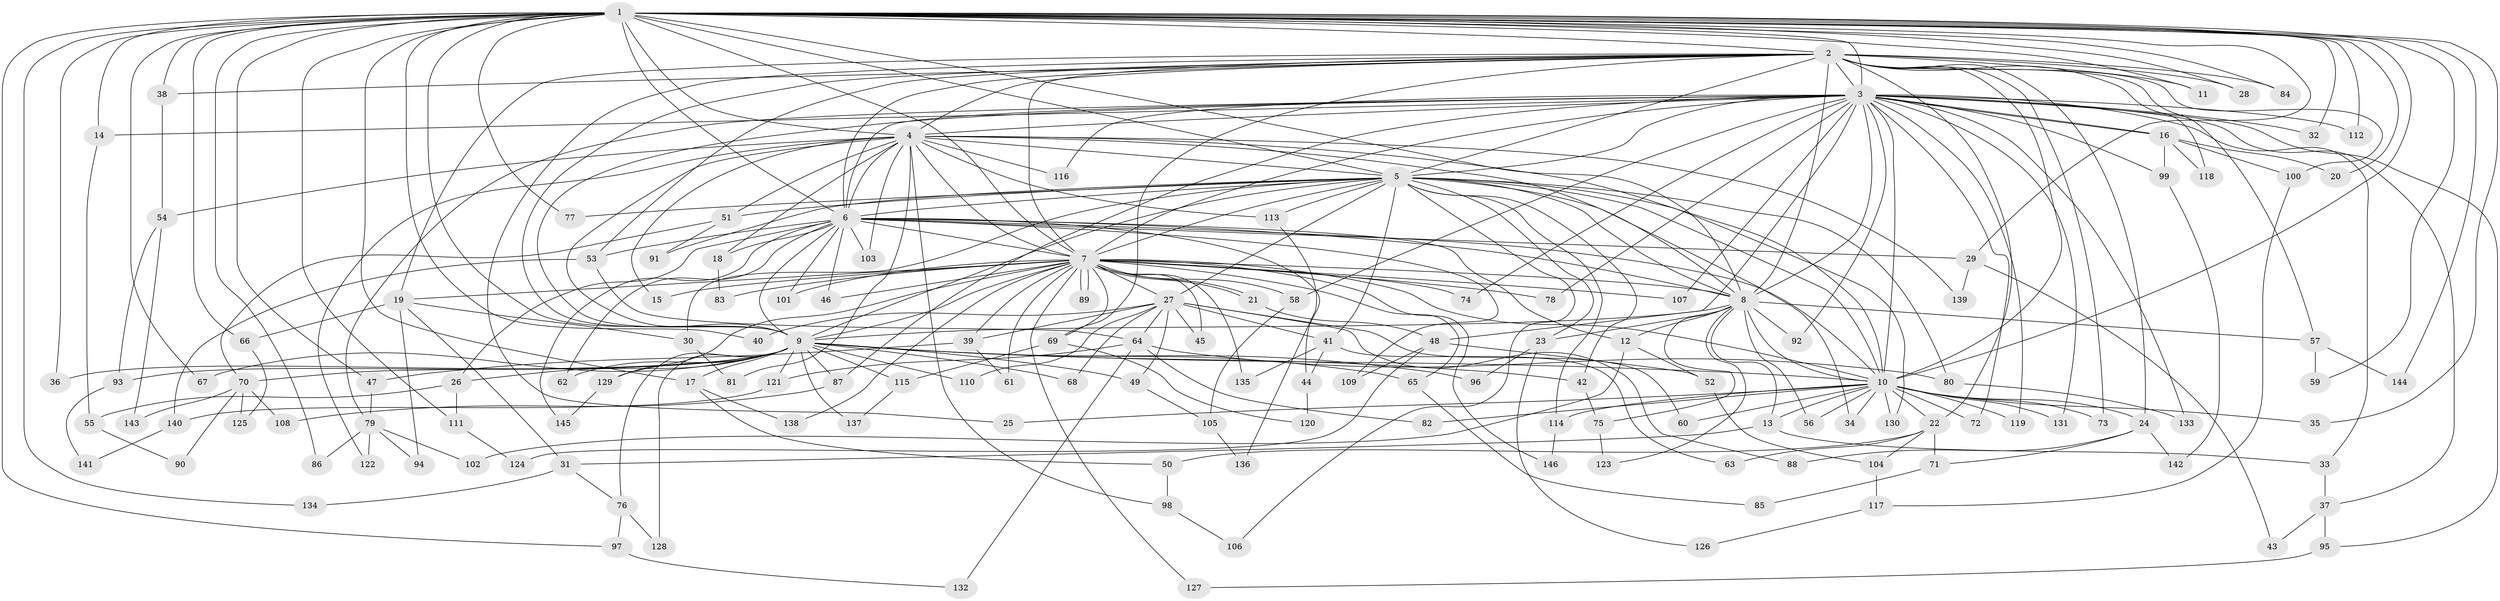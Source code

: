 // coarse degree distribution, {1: 0.4418604651162791, 2: 0.4418604651162791, 21: 0.023255813953488372, 26: 0.023255813953488372, 3: 0.046511627906976744, 16: 0.023255813953488372}
// Generated by graph-tools (version 1.1) at 2025/49/03/04/25 21:49:59]
// undirected, 146 vertices, 317 edges
graph export_dot {
graph [start="1"]
  node [color=gray90,style=filled];
  1;
  2;
  3;
  4;
  5;
  6;
  7;
  8;
  9;
  10;
  11;
  12;
  13;
  14;
  15;
  16;
  17;
  18;
  19;
  20;
  21;
  22;
  23;
  24;
  25;
  26;
  27;
  28;
  29;
  30;
  31;
  32;
  33;
  34;
  35;
  36;
  37;
  38;
  39;
  40;
  41;
  42;
  43;
  44;
  45;
  46;
  47;
  48;
  49;
  50;
  51;
  52;
  53;
  54;
  55;
  56;
  57;
  58;
  59;
  60;
  61;
  62;
  63;
  64;
  65;
  66;
  67;
  68;
  69;
  70;
  71;
  72;
  73;
  74;
  75;
  76;
  77;
  78;
  79;
  80;
  81;
  82;
  83;
  84;
  85;
  86;
  87;
  88;
  89;
  90;
  91;
  92;
  93;
  94;
  95;
  96;
  97;
  98;
  99;
  100;
  101;
  102;
  103;
  104;
  105;
  106;
  107;
  108;
  109;
  110;
  111;
  112;
  113;
  114;
  115;
  116;
  117;
  118;
  119;
  120;
  121;
  122;
  123;
  124;
  125;
  126;
  127;
  128;
  129;
  130;
  131;
  132;
  133;
  134;
  135;
  136;
  137;
  138;
  139;
  140;
  141;
  142;
  143;
  144;
  145;
  146;
  1 -- 2;
  1 -- 3;
  1 -- 4;
  1 -- 5;
  1 -- 6;
  1 -- 7;
  1 -- 8;
  1 -- 9;
  1 -- 10;
  1 -- 11;
  1 -- 14;
  1 -- 17;
  1 -- 20;
  1 -- 28;
  1 -- 29;
  1 -- 32;
  1 -- 35;
  1 -- 36;
  1 -- 38;
  1 -- 40;
  1 -- 47;
  1 -- 59;
  1 -- 66;
  1 -- 67;
  1 -- 77;
  1 -- 84;
  1 -- 86;
  1 -- 97;
  1 -- 111;
  1 -- 112;
  1 -- 134;
  1 -- 144;
  2 -- 3;
  2 -- 4;
  2 -- 5;
  2 -- 6;
  2 -- 7;
  2 -- 8;
  2 -- 9;
  2 -- 10;
  2 -- 11;
  2 -- 19;
  2 -- 22;
  2 -- 24;
  2 -- 25;
  2 -- 28;
  2 -- 38;
  2 -- 53;
  2 -- 57;
  2 -- 69;
  2 -- 73;
  2 -- 84;
  2 -- 100;
  2 -- 118;
  3 -- 4;
  3 -- 5;
  3 -- 6;
  3 -- 7;
  3 -- 8;
  3 -- 9;
  3 -- 10;
  3 -- 14;
  3 -- 16;
  3 -- 16;
  3 -- 32;
  3 -- 33;
  3 -- 37;
  3 -- 48;
  3 -- 58;
  3 -- 72;
  3 -- 74;
  3 -- 78;
  3 -- 79;
  3 -- 87;
  3 -- 92;
  3 -- 95;
  3 -- 99;
  3 -- 107;
  3 -- 112;
  3 -- 116;
  3 -- 119;
  3 -- 131;
  3 -- 133;
  4 -- 5;
  4 -- 6;
  4 -- 7;
  4 -- 8;
  4 -- 9;
  4 -- 10;
  4 -- 15;
  4 -- 18;
  4 -- 51;
  4 -- 54;
  4 -- 81;
  4 -- 98;
  4 -- 103;
  4 -- 113;
  4 -- 116;
  4 -- 122;
  4 -- 139;
  5 -- 6;
  5 -- 7;
  5 -- 8;
  5 -- 9;
  5 -- 10;
  5 -- 23;
  5 -- 27;
  5 -- 30;
  5 -- 34;
  5 -- 41;
  5 -- 42;
  5 -- 51;
  5 -- 77;
  5 -- 80;
  5 -- 91;
  5 -- 106;
  5 -- 113;
  5 -- 114;
  5 -- 130;
  6 -- 7;
  6 -- 8;
  6 -- 9;
  6 -- 10;
  6 -- 12;
  6 -- 18;
  6 -- 26;
  6 -- 29;
  6 -- 44;
  6 -- 46;
  6 -- 53;
  6 -- 62;
  6 -- 101;
  6 -- 103;
  6 -- 109;
  6 -- 145;
  7 -- 8;
  7 -- 9;
  7 -- 10;
  7 -- 15;
  7 -- 19;
  7 -- 21;
  7 -- 21;
  7 -- 27;
  7 -- 39;
  7 -- 45;
  7 -- 46;
  7 -- 58;
  7 -- 61;
  7 -- 65;
  7 -- 69;
  7 -- 74;
  7 -- 78;
  7 -- 83;
  7 -- 89;
  7 -- 89;
  7 -- 101;
  7 -- 107;
  7 -- 127;
  7 -- 129;
  7 -- 135;
  7 -- 138;
  7 -- 146;
  8 -- 9;
  8 -- 10;
  8 -- 12;
  8 -- 13;
  8 -- 23;
  8 -- 56;
  8 -- 57;
  8 -- 75;
  8 -- 92;
  8 -- 123;
  9 -- 10;
  9 -- 17;
  9 -- 26;
  9 -- 36;
  9 -- 42;
  9 -- 49;
  9 -- 62;
  9 -- 65;
  9 -- 67;
  9 -- 68;
  9 -- 70;
  9 -- 76;
  9 -- 87;
  9 -- 93;
  9 -- 96;
  9 -- 110;
  9 -- 115;
  9 -- 121;
  9 -- 128;
  9 -- 129;
  9 -- 137;
  10 -- 13;
  10 -- 22;
  10 -- 24;
  10 -- 25;
  10 -- 34;
  10 -- 35;
  10 -- 56;
  10 -- 60;
  10 -- 72;
  10 -- 73;
  10 -- 82;
  10 -- 114;
  10 -- 119;
  10 -- 130;
  10 -- 131;
  12 -- 52;
  12 -- 102;
  13 -- 31;
  13 -- 33;
  14 -- 55;
  16 -- 20;
  16 -- 99;
  16 -- 100;
  16 -- 118;
  17 -- 50;
  17 -- 138;
  18 -- 83;
  19 -- 30;
  19 -- 31;
  19 -- 66;
  19 -- 94;
  21 -- 48;
  22 -- 50;
  22 -- 63;
  22 -- 71;
  22 -- 104;
  23 -- 96;
  23 -- 126;
  24 -- 71;
  24 -- 88;
  24 -- 142;
  26 -- 55;
  26 -- 111;
  27 -- 39;
  27 -- 40;
  27 -- 41;
  27 -- 45;
  27 -- 49;
  27 -- 60;
  27 -- 64;
  27 -- 68;
  27 -- 88;
  27 -- 110;
  29 -- 43;
  29 -- 139;
  30 -- 81;
  31 -- 76;
  31 -- 134;
  33 -- 37;
  37 -- 43;
  37 -- 95;
  38 -- 54;
  39 -- 47;
  39 -- 61;
  41 -- 44;
  41 -- 63;
  41 -- 135;
  42 -- 75;
  44 -- 120;
  47 -- 79;
  48 -- 52;
  48 -- 109;
  48 -- 124;
  49 -- 105;
  50 -- 98;
  51 -- 70;
  51 -- 91;
  52 -- 104;
  53 -- 64;
  53 -- 140;
  54 -- 93;
  54 -- 143;
  55 -- 90;
  57 -- 59;
  57 -- 144;
  58 -- 105;
  64 -- 80;
  64 -- 82;
  64 -- 121;
  64 -- 132;
  65 -- 85;
  66 -- 125;
  69 -- 115;
  69 -- 120;
  70 -- 90;
  70 -- 108;
  70 -- 125;
  70 -- 143;
  71 -- 85;
  75 -- 123;
  76 -- 97;
  76 -- 128;
  79 -- 86;
  79 -- 94;
  79 -- 102;
  79 -- 122;
  80 -- 133;
  87 -- 108;
  93 -- 141;
  95 -- 127;
  97 -- 132;
  98 -- 106;
  99 -- 142;
  100 -- 117;
  104 -- 117;
  105 -- 136;
  111 -- 124;
  113 -- 136;
  114 -- 146;
  115 -- 137;
  117 -- 126;
  121 -- 140;
  129 -- 145;
  140 -- 141;
}
